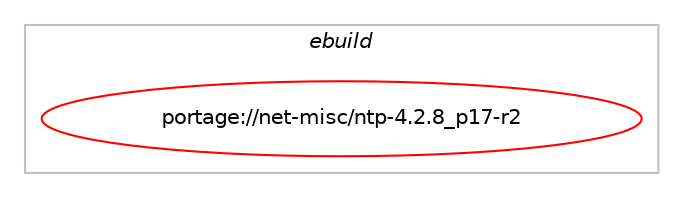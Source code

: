 digraph prolog {

# *************
# Graph options
# *************

newrank=true;
concentrate=true;
compound=true;
graph [rankdir=LR,fontname=Helvetica,fontsize=10,ranksep=1.5];#, ranksep=2.5, nodesep=0.2];
edge  [arrowhead=vee];
node  [fontname=Helvetica,fontsize=10];

# **********
# The ebuild
# **********

subgraph cluster_leftcol {
color=gray;
label=<<i>ebuild</i>>;
id [label="portage://net-misc/ntp-4.2.8_p17-r2", color=red, width=4, href="../net-misc/ntp-4.2.8_p17-r2.svg"];
}

# ****************
# The dependencies
# ****************

subgraph cluster_midcol {
color=gray;
label=<<i>dependencies</i>>;
subgraph cluster_compile {
fillcolor="#eeeeee";
style=filled;
label=<<i>compile</i>>;
# *** BEGIN UNKNOWN DEPENDENCY TYPE (TODO) ***
# id -> equal(use_conditional_group(positive,kernel_linux,portage://net-misc/ntp-4.2.8_p17-r2,[use_conditional_group(positive,caps,portage://net-misc/ntp-4.2.8_p17-r2,[package_dependency(portage://net-misc/ntp-4.2.8_p17-r2,install,no,sys-libs,libcap,none,[,,],[],[])])]))
# *** END UNKNOWN DEPENDENCY TYPE (TODO) ***

# *** BEGIN UNKNOWN DEPENDENCY TYPE (TODO) ***
# id -> equal(use_conditional_group(positive,parse-clocks,portage://net-misc/ntp-4.2.8_p17-r2,[package_dependency(portage://net-misc/ntp-4.2.8_p17-r2,install,no,net-misc,pps-tools,none,[,,],[],[])]))
# *** END UNKNOWN DEPENDENCY TYPE (TODO) ***

# *** BEGIN UNKNOWN DEPENDENCY TYPE (TODO) ***
# id -> equal(use_conditional_group(positive,readline,portage://net-misc/ntp-4.2.8_p17-r2,[package_dependency(portage://net-misc/ntp-4.2.8_p17-r2,install,no,sys-libs,readline,greaterequal,[4.1,,,4.1],any_same_slot,[])]))
# *** END UNKNOWN DEPENDENCY TYPE (TODO) ***

# *** BEGIN UNKNOWN DEPENDENCY TYPE (TODO) ***
# id -> equal(use_conditional_group(positive,snmp,portage://net-misc/ntp-4.2.8_p17-r2,[package_dependency(portage://net-misc/ntp-4.2.8_p17-r2,install,no,net-analyzer,net-snmp,none,[,,],[],[])]))
# *** END UNKNOWN DEPENDENCY TYPE (TODO) ***

# *** BEGIN UNKNOWN DEPENDENCY TYPE (TODO) ***
# id -> equal(use_conditional_group(positive,ssl,portage://net-misc/ntp-4.2.8_p17-r2,[package_dependency(portage://net-misc/ntp-4.2.8_p17-r2,install,no,dev-libs,openssl,none,[,,],any_same_slot,[])]))
# *** END UNKNOWN DEPENDENCY TYPE (TODO) ***

# *** BEGIN UNKNOWN DEPENDENCY TYPE (TODO) ***
# id -> equal(use_conditional_group(positive,zeroconf,portage://net-misc/ntp-4.2.8_p17-r2,[package_dependency(portage://net-misc/ntp-4.2.8_p17-r2,install,no,net-dns,avahi,none,[,,],[],[use(enable(mdnsresponder-compat),none)])]))
# *** END UNKNOWN DEPENDENCY TYPE (TODO) ***

# *** BEGIN UNKNOWN DEPENDENCY TYPE (TODO) ***
# id -> equal(package_dependency(portage://net-misc/ntp-4.2.8_p17-r2,install,no,dev-libs,libevent,greaterequal,[2.0.9,,,2.0.9],any_same_slot,[use(optenable(threads),positive)]))
# *** END UNKNOWN DEPENDENCY TYPE (TODO) ***

}
subgraph cluster_compileandrun {
fillcolor="#eeeeee";
style=filled;
label=<<i>compile and run</i>>;
}
subgraph cluster_run {
fillcolor="#eeeeee";
style=filled;
label=<<i>run</i>>;
# *** BEGIN UNKNOWN DEPENDENCY TYPE (TODO) ***
# id -> equal(use_conditional_group(negative,openntpd,portage://net-misc/ntp-4.2.8_p17-r2,[package_dependency(portage://net-misc/ntp-4.2.8_p17-r2,run,weak,net-misc,openntpd,none,[,,],[],[])]))
# *** END UNKNOWN DEPENDENCY TYPE (TODO) ***

# *** BEGIN UNKNOWN DEPENDENCY TYPE (TODO) ***
# id -> equal(use_conditional_group(positive,kernel_linux,portage://net-misc/ntp-4.2.8_p17-r2,[use_conditional_group(positive,caps,portage://net-misc/ntp-4.2.8_p17-r2,[package_dependency(portage://net-misc/ntp-4.2.8_p17-r2,run,no,sys-libs,libcap,none,[,,],[],[])])]))
# *** END UNKNOWN DEPENDENCY TYPE (TODO) ***

# *** BEGIN UNKNOWN DEPENDENCY TYPE (TODO) ***
# id -> equal(use_conditional_group(positive,parse-clocks,portage://net-misc/ntp-4.2.8_p17-r2,[package_dependency(portage://net-misc/ntp-4.2.8_p17-r2,run,no,net-misc,pps-tools,none,[,,],[],[])]))
# *** END UNKNOWN DEPENDENCY TYPE (TODO) ***

# *** BEGIN UNKNOWN DEPENDENCY TYPE (TODO) ***
# id -> equal(use_conditional_group(positive,readline,portage://net-misc/ntp-4.2.8_p17-r2,[package_dependency(portage://net-misc/ntp-4.2.8_p17-r2,run,no,sys-libs,readline,greaterequal,[4.1,,,4.1],any_same_slot,[])]))
# *** END UNKNOWN DEPENDENCY TYPE (TODO) ***

# *** BEGIN UNKNOWN DEPENDENCY TYPE (TODO) ***
# id -> equal(use_conditional_group(positive,selinux,portage://net-misc/ntp-4.2.8_p17-r2,[package_dependency(portage://net-misc/ntp-4.2.8_p17-r2,run,no,sec-policy,selinux-ntp,none,[,,],[],[])]))
# *** END UNKNOWN DEPENDENCY TYPE (TODO) ***

# *** BEGIN UNKNOWN DEPENDENCY TYPE (TODO) ***
# id -> equal(use_conditional_group(positive,snmp,portage://net-misc/ntp-4.2.8_p17-r2,[package_dependency(portage://net-misc/ntp-4.2.8_p17-r2,run,no,net-analyzer,net-snmp,none,[,,],[],[])]))
# *** END UNKNOWN DEPENDENCY TYPE (TODO) ***

# *** BEGIN UNKNOWN DEPENDENCY TYPE (TODO) ***
# id -> equal(use_conditional_group(positive,ssl,portage://net-misc/ntp-4.2.8_p17-r2,[package_dependency(portage://net-misc/ntp-4.2.8_p17-r2,run,no,dev-libs,openssl,none,[,,],any_same_slot,[])]))
# *** END UNKNOWN DEPENDENCY TYPE (TODO) ***

# *** BEGIN UNKNOWN DEPENDENCY TYPE (TODO) ***
# id -> equal(use_conditional_group(positive,vim-syntax,portage://net-misc/ntp-4.2.8_p17-r2,[package_dependency(portage://net-misc/ntp-4.2.8_p17-r2,run,no,app-vim,ntp-syntax,none,[,,],[],[])]))
# *** END UNKNOWN DEPENDENCY TYPE (TODO) ***

# *** BEGIN UNKNOWN DEPENDENCY TYPE (TODO) ***
# id -> equal(use_conditional_group(positive,zeroconf,portage://net-misc/ntp-4.2.8_p17-r2,[package_dependency(portage://net-misc/ntp-4.2.8_p17-r2,run,no,net-dns,avahi,none,[,,],[],[use(enable(mdnsresponder-compat),none)])]))
# *** END UNKNOWN DEPENDENCY TYPE (TODO) ***

# *** BEGIN UNKNOWN DEPENDENCY TYPE (TODO) ***
# id -> equal(package_dependency(portage://net-misc/ntp-4.2.8_p17-r2,run,no,acct-group,ntp,none,[,,],[],[]))
# *** END UNKNOWN DEPENDENCY TYPE (TODO) ***

# *** BEGIN UNKNOWN DEPENDENCY TYPE (TODO) ***
# id -> equal(package_dependency(portage://net-misc/ntp-4.2.8_p17-r2,run,no,acct-user,ntp,none,[,,],[],[]))
# *** END UNKNOWN DEPENDENCY TYPE (TODO) ***

# *** BEGIN UNKNOWN DEPENDENCY TYPE (TODO) ***
# id -> equal(package_dependency(portage://net-misc/ntp-4.2.8_p17-r2,run,no,dev-libs,libevent,greaterequal,[2.0.9,,,2.0.9],any_same_slot,[use(optenable(threads),positive)]))
# *** END UNKNOWN DEPENDENCY TYPE (TODO) ***

# *** BEGIN UNKNOWN DEPENDENCY TYPE (TODO) ***
# id -> equal(package_dependency(portage://net-misc/ntp-4.2.8_p17-r2,run,no,virtual,tmpfiles,none,[,,],[],[]))
# *** END UNKNOWN DEPENDENCY TYPE (TODO) ***

# *** BEGIN UNKNOWN DEPENDENCY TYPE (TODO) ***
# id -> equal(package_dependency(portage://net-misc/ntp-4.2.8_p17-r2,run,weak,net-misc,ntpsec,none,[,,],[],[]))
# *** END UNKNOWN DEPENDENCY TYPE (TODO) ***

}
}

# **************
# The candidates
# **************

subgraph cluster_choices {
rank=same;
color=gray;
label=<<i>candidates</i>>;

}

}
